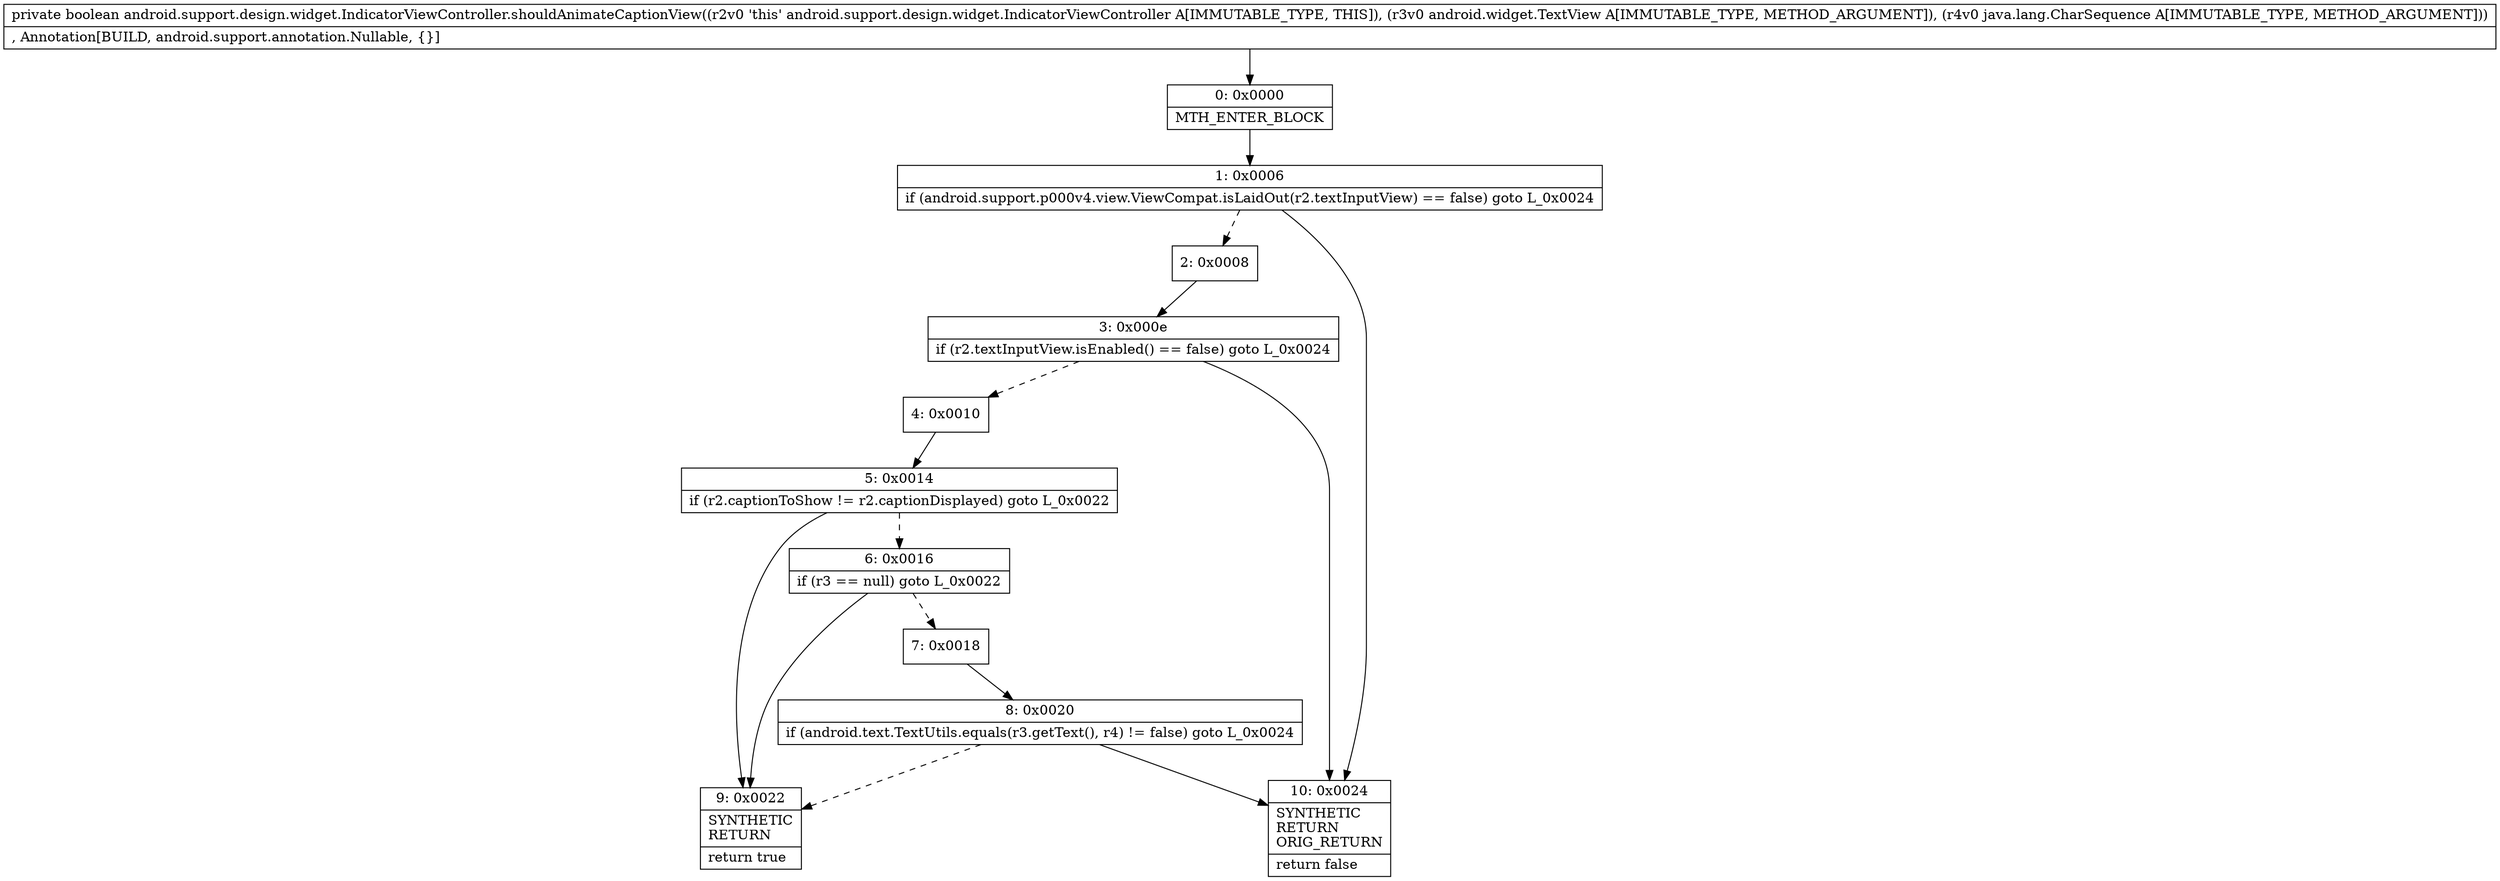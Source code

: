 digraph "CFG forandroid.support.design.widget.IndicatorViewController.shouldAnimateCaptionView(Landroid\/widget\/TextView;Ljava\/lang\/CharSequence;)Z" {
Node_0 [shape=record,label="{0\:\ 0x0000|MTH_ENTER_BLOCK\l}"];
Node_1 [shape=record,label="{1\:\ 0x0006|if (android.support.p000v4.view.ViewCompat.isLaidOut(r2.textInputView) == false) goto L_0x0024\l}"];
Node_2 [shape=record,label="{2\:\ 0x0008}"];
Node_3 [shape=record,label="{3\:\ 0x000e|if (r2.textInputView.isEnabled() == false) goto L_0x0024\l}"];
Node_4 [shape=record,label="{4\:\ 0x0010}"];
Node_5 [shape=record,label="{5\:\ 0x0014|if (r2.captionToShow != r2.captionDisplayed) goto L_0x0022\l}"];
Node_6 [shape=record,label="{6\:\ 0x0016|if (r3 == null) goto L_0x0022\l}"];
Node_7 [shape=record,label="{7\:\ 0x0018}"];
Node_8 [shape=record,label="{8\:\ 0x0020|if (android.text.TextUtils.equals(r3.getText(), r4) != false) goto L_0x0024\l}"];
Node_9 [shape=record,label="{9\:\ 0x0022|SYNTHETIC\lRETURN\l|return true\l}"];
Node_10 [shape=record,label="{10\:\ 0x0024|SYNTHETIC\lRETURN\lORIG_RETURN\l|return false\l}"];
MethodNode[shape=record,label="{private boolean android.support.design.widget.IndicatorViewController.shouldAnimateCaptionView((r2v0 'this' android.support.design.widget.IndicatorViewController A[IMMUTABLE_TYPE, THIS]), (r3v0 android.widget.TextView A[IMMUTABLE_TYPE, METHOD_ARGUMENT]), (r4v0 java.lang.CharSequence A[IMMUTABLE_TYPE, METHOD_ARGUMENT]))  | , Annotation[BUILD, android.support.annotation.Nullable, \{\}]\l}"];
MethodNode -> Node_0;
Node_0 -> Node_1;
Node_1 -> Node_2[style=dashed];
Node_1 -> Node_10;
Node_2 -> Node_3;
Node_3 -> Node_4[style=dashed];
Node_3 -> Node_10;
Node_4 -> Node_5;
Node_5 -> Node_6[style=dashed];
Node_5 -> Node_9;
Node_6 -> Node_7[style=dashed];
Node_6 -> Node_9;
Node_7 -> Node_8;
Node_8 -> Node_9[style=dashed];
Node_8 -> Node_10;
}

